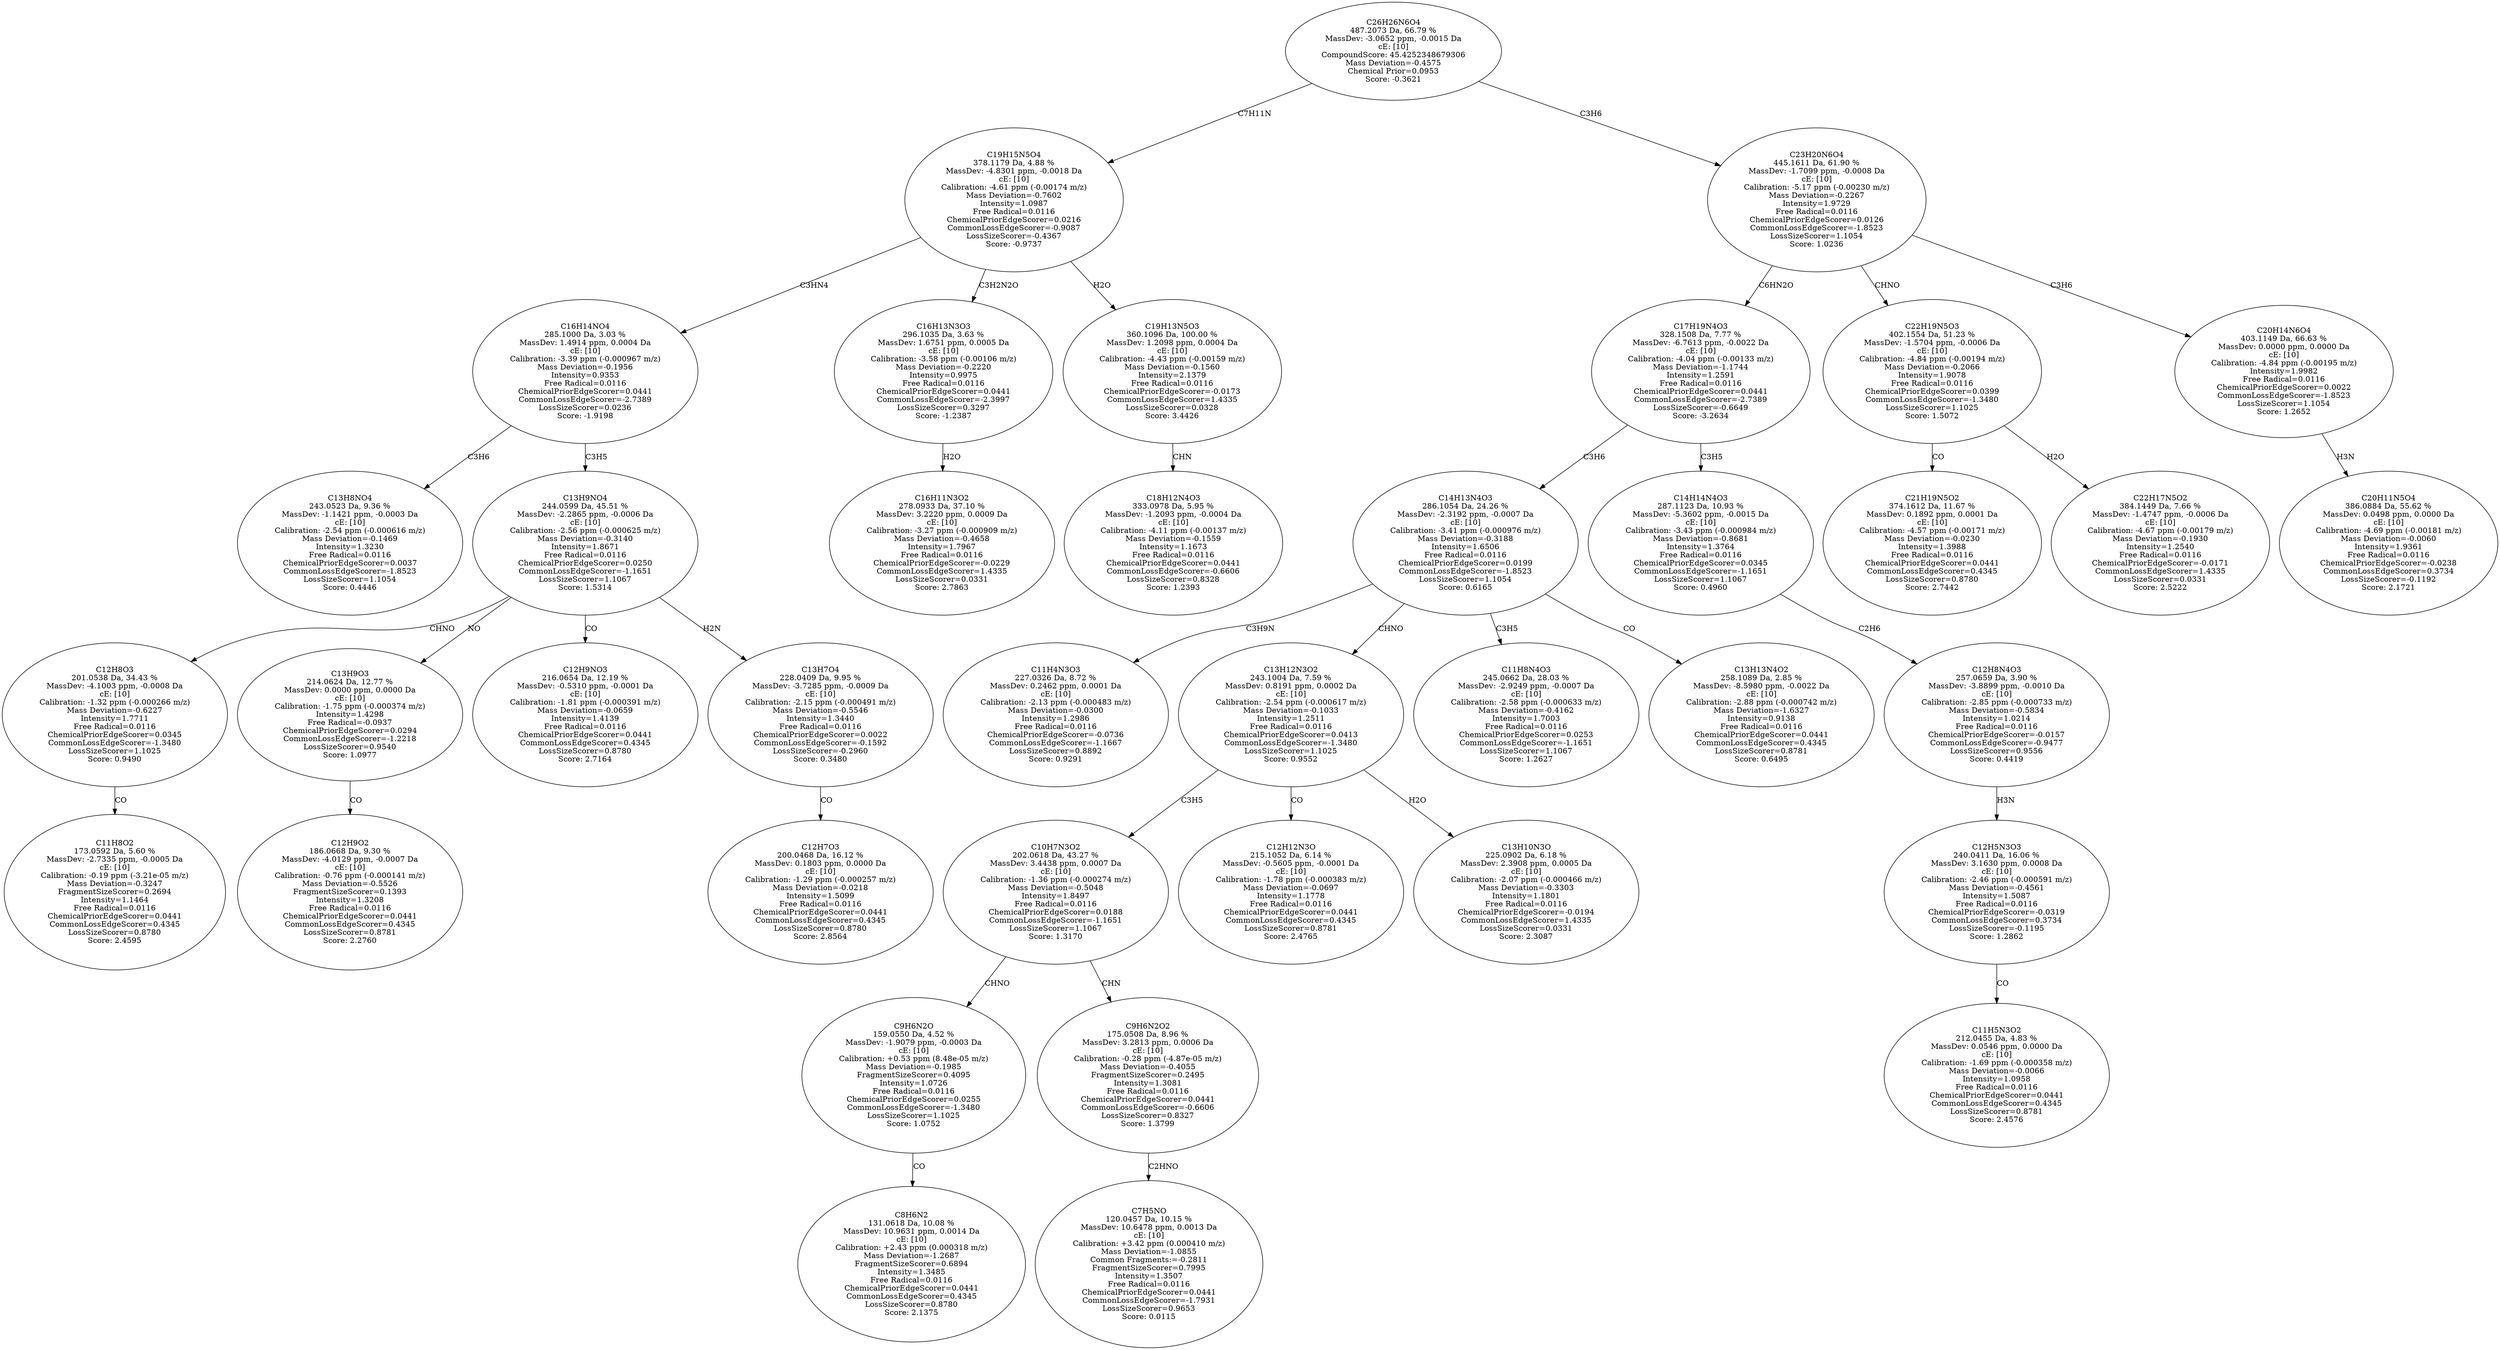 strict digraph {
v1 [label="C13H8NO4\n243.0523 Da, 9.36 %\nMassDev: -1.1421 ppm, -0.0003 Da\ncE: [10]\nCalibration: -2.54 ppm (-0.000616 m/z)\nMass Deviation=-0.1469\nIntensity=1.3230\nFree Radical=0.0116\nChemicalPriorEdgeScorer=0.0037\nCommonLossEdgeScorer=-1.8523\nLossSizeScorer=1.1054\nScore: 0.4446"];
v2 [label="C11H8O2\n173.0592 Da, 5.60 %\nMassDev: -2.7335 ppm, -0.0005 Da\ncE: [10]\nCalibration: -0.19 ppm (-3.21e-05 m/z)\nMass Deviation=-0.3247\nFragmentSizeScorer=0.2694\nIntensity=1.1464\nFree Radical=0.0116\nChemicalPriorEdgeScorer=0.0441\nCommonLossEdgeScorer=0.4345\nLossSizeScorer=0.8780\nScore: 2.4595"];
v3 [label="C12H8O3\n201.0538 Da, 34.43 %\nMassDev: -4.1003 ppm, -0.0008 Da\ncE: [10]\nCalibration: -1.32 ppm (-0.000266 m/z)\nMass Deviation=-0.6227\nIntensity=1.7711\nFree Radical=0.0116\nChemicalPriorEdgeScorer=0.0345\nCommonLossEdgeScorer=-1.3480\nLossSizeScorer=1.1025\nScore: 0.9490"];
v4 [label="C12H9O2\n186.0668 Da, 9.30 %\nMassDev: -4.0129 ppm, -0.0007 Da\ncE: [10]\nCalibration: -0.76 ppm (-0.000141 m/z)\nMass Deviation=-0.5526\nFragmentSizeScorer=0.1393\nIntensity=1.3208\nFree Radical=0.0116\nChemicalPriorEdgeScorer=0.0441\nCommonLossEdgeScorer=0.4345\nLossSizeScorer=0.8781\nScore: 2.2760"];
v5 [label="C13H9O3\n214.0624 Da, 12.77 %\nMassDev: 0.0000 ppm, 0.0000 Da\ncE: [10]\nCalibration: -1.75 ppm (-0.000374 m/z)\nIntensity=1.4298\nFree Radical=-0.0937\nChemicalPriorEdgeScorer=0.0294\nCommonLossEdgeScorer=-1.2218\nLossSizeScorer=0.9540\nScore: 1.0977"];
v6 [label="C12H9NO3\n216.0654 Da, 12.19 %\nMassDev: -0.5310 ppm, -0.0001 Da\ncE: [10]\nCalibration: -1.81 ppm (-0.000391 m/z)\nMass Deviation=-0.0659\nIntensity=1.4139\nFree Radical=0.0116\nChemicalPriorEdgeScorer=0.0441\nCommonLossEdgeScorer=0.4345\nLossSizeScorer=0.8780\nScore: 2.7164"];
v7 [label="C12H7O3\n200.0468 Da, 16.12 %\nMassDev: 0.1803 ppm, 0.0000 Da\ncE: [10]\nCalibration: -1.29 ppm (-0.000257 m/z)\nMass Deviation=-0.0218\nIntensity=1.5099\nFree Radical=0.0116\nChemicalPriorEdgeScorer=0.0441\nCommonLossEdgeScorer=0.4345\nLossSizeScorer=0.8780\nScore: 2.8564"];
v8 [label="C13H7O4\n228.0409 Da, 9.95 %\nMassDev: -3.7285 ppm, -0.0009 Da\ncE: [10]\nCalibration: -2.15 ppm (-0.000491 m/z)\nMass Deviation=-0.5546\nIntensity=1.3440\nFree Radical=0.0116\nChemicalPriorEdgeScorer=0.0022\nCommonLossEdgeScorer=-0.1592\nLossSizeScorer=-0.2960\nScore: 0.3480"];
v9 [label="C13H9NO4\n244.0599 Da, 45.51 %\nMassDev: -2.2865 ppm, -0.0006 Da\ncE: [10]\nCalibration: -2.56 ppm (-0.000625 m/z)\nMass Deviation=-0.3140\nIntensity=1.8671\nFree Radical=0.0116\nChemicalPriorEdgeScorer=0.0250\nCommonLossEdgeScorer=-1.1651\nLossSizeScorer=1.1067\nScore: 1.5314"];
v10 [label="C16H14NO4\n285.1000 Da, 3.03 %\nMassDev: 1.4914 ppm, 0.0004 Da\ncE: [10]\nCalibration: -3.39 ppm (-0.000967 m/z)\nMass Deviation=-0.1956\nIntensity=0.9353\nFree Radical=0.0116\nChemicalPriorEdgeScorer=0.0441\nCommonLossEdgeScorer=-2.7389\nLossSizeScorer=0.0236\nScore: -1.9198"];
v11 [label="C16H11N3O2\n278.0933 Da, 37.10 %\nMassDev: 3.2220 ppm, 0.0009 Da\ncE: [10]\nCalibration: -3.27 ppm (-0.000909 m/z)\nMass Deviation=-0.4658\nIntensity=1.7967\nFree Radical=0.0116\nChemicalPriorEdgeScorer=-0.0229\nCommonLossEdgeScorer=1.4335\nLossSizeScorer=0.0331\nScore: 2.7863"];
v12 [label="C16H13N3O3\n296.1035 Da, 3.63 %\nMassDev: 1.6751 ppm, 0.0005 Da\ncE: [10]\nCalibration: -3.58 ppm (-0.00106 m/z)\nMass Deviation=-0.2220\nIntensity=0.9975\nFree Radical=0.0116\nChemicalPriorEdgeScorer=0.0441\nCommonLossEdgeScorer=-2.3997\nLossSizeScorer=0.3297\nScore: -1.2387"];
v13 [label="C18H12N4O3\n333.0978 Da, 5.95 %\nMassDev: -1.2093 ppm, -0.0004 Da\ncE: [10]\nCalibration: -4.11 ppm (-0.00137 m/z)\nMass Deviation=-0.1559\nIntensity=1.1673\nFree Radical=0.0116\nChemicalPriorEdgeScorer=0.0441\nCommonLossEdgeScorer=-0.6606\nLossSizeScorer=0.8328\nScore: 1.2393"];
v14 [label="C19H13N5O3\n360.1096 Da, 100.00 %\nMassDev: 1.2098 ppm, 0.0004 Da\ncE: [10]\nCalibration: -4.43 ppm (-0.00159 m/z)\nMass Deviation=-0.1560\nIntensity=2.1379\nFree Radical=0.0116\nChemicalPriorEdgeScorer=-0.0173\nCommonLossEdgeScorer=1.4335\nLossSizeScorer=0.0328\nScore: 3.4426"];
v15 [label="C19H15N5O4\n378.1179 Da, 4.88 %\nMassDev: -4.8301 ppm, -0.0018 Da\ncE: [10]\nCalibration: -4.61 ppm (-0.00174 m/z)\nMass Deviation=-0.7602\nIntensity=1.0987\nFree Radical=0.0116\nChemicalPriorEdgeScorer=0.0216\nCommonLossEdgeScorer=-0.9087\nLossSizeScorer=-0.4367\nScore: -0.9737"];
v16 [label="C11H4N3O3\n227.0326 Da, 8.72 %\nMassDev: 0.2462 ppm, 0.0001 Da\ncE: [10]\nCalibration: -2.13 ppm (-0.000483 m/z)\nMass Deviation=-0.0300\nIntensity=1.2986\nFree Radical=0.0116\nChemicalPriorEdgeScorer=-0.0736\nCommonLossEdgeScorer=-1.1667\nLossSizeScorer=0.8892\nScore: 0.9291"];
v17 [label="C8H6N2\n131.0618 Da, 10.08 %\nMassDev: 10.9631 ppm, 0.0014 Da\ncE: [10]\nCalibration: +2.43 ppm (0.000318 m/z)\nMass Deviation=-1.2687\nFragmentSizeScorer=0.6894\nIntensity=1.3485\nFree Radical=0.0116\nChemicalPriorEdgeScorer=0.0441\nCommonLossEdgeScorer=0.4345\nLossSizeScorer=0.8780\nScore: 2.1375"];
v18 [label="C9H6N2O\n159.0550 Da, 4.52 %\nMassDev: -1.9079 ppm, -0.0003 Da\ncE: [10]\nCalibration: +0.53 ppm (8.48e-05 m/z)\nMass Deviation=-0.1985\nFragmentSizeScorer=0.4095\nIntensity=1.0726\nFree Radical=0.0116\nChemicalPriorEdgeScorer=0.0255\nCommonLossEdgeScorer=-1.3480\nLossSizeScorer=1.1025\nScore: 1.0752"];
v19 [label="C7H5NO\n120.0457 Da, 10.15 %\nMassDev: 10.6478 ppm, 0.0013 Da\ncE: [10]\nCalibration: +3.42 ppm (0.000410 m/z)\nMass Deviation=-1.0855\nCommon Fragments:=-0.2811\nFragmentSizeScorer=0.7995\nIntensity=1.3507\nFree Radical=0.0116\nChemicalPriorEdgeScorer=0.0441\nCommonLossEdgeScorer=-1.7931\nLossSizeScorer=0.9653\nScore: 0.0115"];
v20 [label="C9H6N2O2\n175.0508 Da, 8.96 %\nMassDev: 3.2813 ppm, 0.0006 Da\ncE: [10]\nCalibration: -0.28 ppm (-4.87e-05 m/z)\nMass Deviation=-0.4055\nFragmentSizeScorer=0.2495\nIntensity=1.3081\nFree Radical=0.0116\nChemicalPriorEdgeScorer=0.0441\nCommonLossEdgeScorer=-0.6606\nLossSizeScorer=0.8327\nScore: 1.3799"];
v21 [label="C10H7N3O2\n202.0618 Da, 43.27 %\nMassDev: 3.4438 ppm, 0.0007 Da\ncE: [10]\nCalibration: -1.36 ppm (-0.000274 m/z)\nMass Deviation=-0.5048\nIntensity=1.8497\nFree Radical=0.0116\nChemicalPriorEdgeScorer=0.0188\nCommonLossEdgeScorer=-1.1651\nLossSizeScorer=1.1067\nScore: 1.3170"];
v22 [label="C12H12N3O\n215.1052 Da, 6.14 %\nMassDev: -0.5605 ppm, -0.0001 Da\ncE: [10]\nCalibration: -1.78 ppm (-0.000383 m/z)\nMass Deviation=-0.0697\nIntensity=1.1778\nFree Radical=0.0116\nChemicalPriorEdgeScorer=0.0441\nCommonLossEdgeScorer=0.4345\nLossSizeScorer=0.8781\nScore: 2.4765"];
v23 [label="C13H10N3O\n225.0902 Da, 6.18 %\nMassDev: 2.3908 ppm, 0.0005 Da\ncE: [10]\nCalibration: -2.07 ppm (-0.000466 m/z)\nMass Deviation=-0.3303\nIntensity=1.1801\nFree Radical=0.0116\nChemicalPriorEdgeScorer=-0.0194\nCommonLossEdgeScorer=1.4335\nLossSizeScorer=0.0331\nScore: 2.3087"];
v24 [label="C13H12N3O2\n243.1004 Da, 7.59 %\nMassDev: 0.8191 ppm, 0.0002 Da\ncE: [10]\nCalibration: -2.54 ppm (-0.000617 m/z)\nMass Deviation=-0.1033\nIntensity=1.2511\nFree Radical=0.0116\nChemicalPriorEdgeScorer=0.0413\nCommonLossEdgeScorer=-1.3480\nLossSizeScorer=1.1025\nScore: 0.9552"];
v25 [label="C11H8N4O3\n245.0662 Da, 28.03 %\nMassDev: -2.9249 ppm, -0.0007 Da\ncE: [10]\nCalibration: -2.58 ppm (-0.000633 m/z)\nMass Deviation=-0.4162\nIntensity=1.7003\nFree Radical=0.0116\nChemicalPriorEdgeScorer=0.0253\nCommonLossEdgeScorer=-1.1651\nLossSizeScorer=1.1067\nScore: 1.2627"];
v26 [label="C13H13N4O2\n258.1089 Da, 2.85 %\nMassDev: -8.5980 ppm, -0.0022 Da\ncE: [10]\nCalibration: -2.88 ppm (-0.000742 m/z)\nMass Deviation=-1.6327\nIntensity=0.9138\nFree Radical=0.0116\nChemicalPriorEdgeScorer=0.0441\nCommonLossEdgeScorer=0.4345\nLossSizeScorer=0.8781\nScore: 0.6495"];
v27 [label="C14H13N4O3\n286.1054 Da, 24.26 %\nMassDev: -2.3192 ppm, -0.0007 Da\ncE: [10]\nCalibration: -3.41 ppm (-0.000976 m/z)\nMass Deviation=-0.3188\nIntensity=1.6506\nFree Radical=0.0116\nChemicalPriorEdgeScorer=0.0199\nCommonLossEdgeScorer=-1.8523\nLossSizeScorer=1.1054\nScore: 0.6165"];
v28 [label="C11H5N3O2\n212.0455 Da, 4.83 %\nMassDev: 0.0546 ppm, 0.0000 Da\ncE: [10]\nCalibration: -1.69 ppm (-0.000358 m/z)\nMass Deviation=-0.0066\nIntensity=1.0958\nFree Radical=0.0116\nChemicalPriorEdgeScorer=0.0441\nCommonLossEdgeScorer=0.4345\nLossSizeScorer=0.8781\nScore: 2.4576"];
v29 [label="C12H5N3O3\n240.0411 Da, 16.06 %\nMassDev: 3.1630 ppm, 0.0008 Da\ncE: [10]\nCalibration: -2.46 ppm (-0.000591 m/z)\nMass Deviation=-0.4561\nIntensity=1.5087\nFree Radical=0.0116\nChemicalPriorEdgeScorer=-0.0319\nCommonLossEdgeScorer=0.3734\nLossSizeScorer=-0.1195\nScore: 1.2862"];
v30 [label="C12H8N4O3\n257.0659 Da, 3.90 %\nMassDev: -3.8899 ppm, -0.0010 Da\ncE: [10]\nCalibration: -2.85 ppm (-0.000733 m/z)\nMass Deviation=-0.5834\nIntensity=1.0214\nFree Radical=0.0116\nChemicalPriorEdgeScorer=-0.0157\nCommonLossEdgeScorer=-0.9477\nLossSizeScorer=0.9556\nScore: 0.4419"];
v31 [label="C14H14N4O3\n287.1123 Da, 10.93 %\nMassDev: -5.3602 ppm, -0.0015 Da\ncE: [10]\nCalibration: -3.43 ppm (-0.000984 m/z)\nMass Deviation=-0.8681\nIntensity=1.3764\nFree Radical=0.0116\nChemicalPriorEdgeScorer=0.0345\nCommonLossEdgeScorer=-1.1651\nLossSizeScorer=1.1067\nScore: 0.4960"];
v32 [label="C17H19N4O3\n328.1508 Da, 7.77 %\nMassDev: -6.7613 ppm, -0.0022 Da\ncE: [10]\nCalibration: -4.04 ppm (-0.00133 m/z)\nMass Deviation=-1.1744\nIntensity=1.2591\nFree Radical=0.0116\nChemicalPriorEdgeScorer=0.0441\nCommonLossEdgeScorer=-2.7389\nLossSizeScorer=-0.6649\nScore: -3.2634"];
v33 [label="C21H19N5O2\n374.1612 Da, 11.67 %\nMassDev: 0.1892 ppm, 0.0001 Da\ncE: [10]\nCalibration: -4.57 ppm (-0.00171 m/z)\nMass Deviation=-0.0230\nIntensity=1.3988\nFree Radical=0.0116\nChemicalPriorEdgeScorer=0.0441\nCommonLossEdgeScorer=0.4345\nLossSizeScorer=0.8780\nScore: 2.7442"];
v34 [label="C22H17N5O2\n384.1449 Da, 7.66 %\nMassDev: -1.4747 ppm, -0.0006 Da\ncE: [10]\nCalibration: -4.67 ppm (-0.00179 m/z)\nMass Deviation=-0.1930\nIntensity=1.2540\nFree Radical=0.0116\nChemicalPriorEdgeScorer=-0.0171\nCommonLossEdgeScorer=1.4335\nLossSizeScorer=0.0331\nScore: 2.5222"];
v35 [label="C22H19N5O3\n402.1554 Da, 51.23 %\nMassDev: -1.5704 ppm, -0.0006 Da\ncE: [10]\nCalibration: -4.84 ppm (-0.00194 m/z)\nMass Deviation=-0.2066\nIntensity=1.9078\nFree Radical=0.0116\nChemicalPriorEdgeScorer=0.0399\nCommonLossEdgeScorer=-1.3480\nLossSizeScorer=1.1025\nScore: 1.5072"];
v36 [label="C20H11N5O4\n386.0884 Da, 55.62 %\nMassDev: 0.0498 ppm, 0.0000 Da\ncE: [10]\nCalibration: -4.69 ppm (-0.00181 m/z)\nMass Deviation=-0.0060\nIntensity=1.9361\nFree Radical=0.0116\nChemicalPriorEdgeScorer=-0.0238\nCommonLossEdgeScorer=0.3734\nLossSizeScorer=-0.1192\nScore: 2.1721"];
v37 [label="C20H14N6O4\n403.1149 Da, 66.63 %\nMassDev: 0.0000 ppm, 0.0000 Da\ncE: [10]\nCalibration: -4.84 ppm (-0.00195 m/z)\nIntensity=1.9982\nFree Radical=0.0116\nChemicalPriorEdgeScorer=0.0022\nCommonLossEdgeScorer=-1.8523\nLossSizeScorer=1.1054\nScore: 1.2652"];
v38 [label="C23H20N6O4\n445.1611 Da, 61.90 %\nMassDev: -1.7099 ppm, -0.0008 Da\ncE: [10]\nCalibration: -5.17 ppm (-0.00230 m/z)\nMass Deviation=-0.2267\nIntensity=1.9729\nFree Radical=0.0116\nChemicalPriorEdgeScorer=0.0126\nCommonLossEdgeScorer=-1.8523\nLossSizeScorer=1.1054\nScore: 1.0236"];
v39 [label="C26H26N6O4\n487.2073 Da, 66.79 %\nMassDev: -3.0652 ppm, -0.0015 Da\ncE: [10]\nCompoundScore: 45.4252348679306\nMass Deviation=-0.4575\nChemical Prior=0.0953\nScore: -0.3621"];
v10 -> v1 [label="C3H6"];
v3 -> v2 [label="CO"];
v9 -> v3 [label="CHNO"];
v5 -> v4 [label="CO"];
v9 -> v5 [label="NO"];
v9 -> v6 [label="CO"];
v8 -> v7 [label="CO"];
v9 -> v8 [label="H2N"];
v10 -> v9 [label="C3H5"];
v15 -> v10 [label="C3HN4"];
v12 -> v11 [label="H2O"];
v15 -> v12 [label="C3H2N2O"];
v14 -> v13 [label="CHN"];
v15 -> v14 [label="H2O"];
v39 -> v15 [label="C7H11N"];
v27 -> v16 [label="C3H9N"];
v18 -> v17 [label="CO"];
v21 -> v18 [label="CHNO"];
v20 -> v19 [label="C2HNO"];
v21 -> v20 [label="CHN"];
v24 -> v21 [label="C3H5"];
v24 -> v22 [label="CO"];
v24 -> v23 [label="H2O"];
v27 -> v24 [label="CHNO"];
v27 -> v25 [label="C3H5"];
v27 -> v26 [label="CO"];
v32 -> v27 [label="C3H6"];
v29 -> v28 [label="CO"];
v30 -> v29 [label="H3N"];
v31 -> v30 [label="C2H6"];
v32 -> v31 [label="C3H5"];
v38 -> v32 [label="C6HN2O"];
v35 -> v33 [label="CO"];
v35 -> v34 [label="H2O"];
v38 -> v35 [label="CHNO"];
v37 -> v36 [label="H3N"];
v38 -> v37 [label="C3H6"];
v39 -> v38 [label="C3H6"];
}